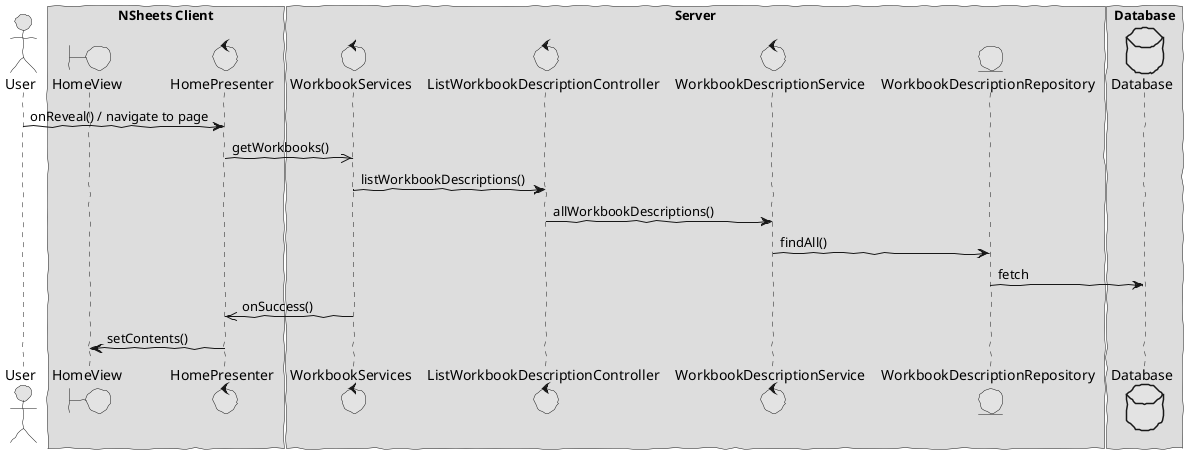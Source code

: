 @startuml  design1.png
skinparam handwritten true
skinparam monochrome true
skinparam packageStyle rect
skinparam defaultFontName FG Virgil
skinparam shadowing false

actor User
boundary HomeView
control HomePresenter
control WorkbookServices
control ListWorkbookDescriptionController
control WorkbookDescriptionService
entity WorkbookDescriptionRepository
database Database 

box "NSheets Client"
participant HomeView
participant HomePresenter 
end box

box "Server"
participant WorkbookServices
participant ListWorkbookDescriptionController
participant WorkbookDescriptionService
participant WorkbookDescriptionRepository
end box

box "Database"
participant Database
end box

User -> HomePresenter : onReveal() / navigate to page 
HomePresenter ->> WorkbookServices : getWorkbooks()
WorkbookServices -> ListWorkbookDescriptionController : listWorkbookDescriptions()
ListWorkbookDescriptionController -> WorkbookDescriptionService : allWorkbookDescriptions()
WorkbookDescriptionService -> WorkbookDescriptionRepository : findAll()
WorkbookDescriptionRepository -> Database : fetch
WorkbookServices ->> HomePresenter : onSuccess() 
HomePresenter -> HomeView : setContents()

@enduml
